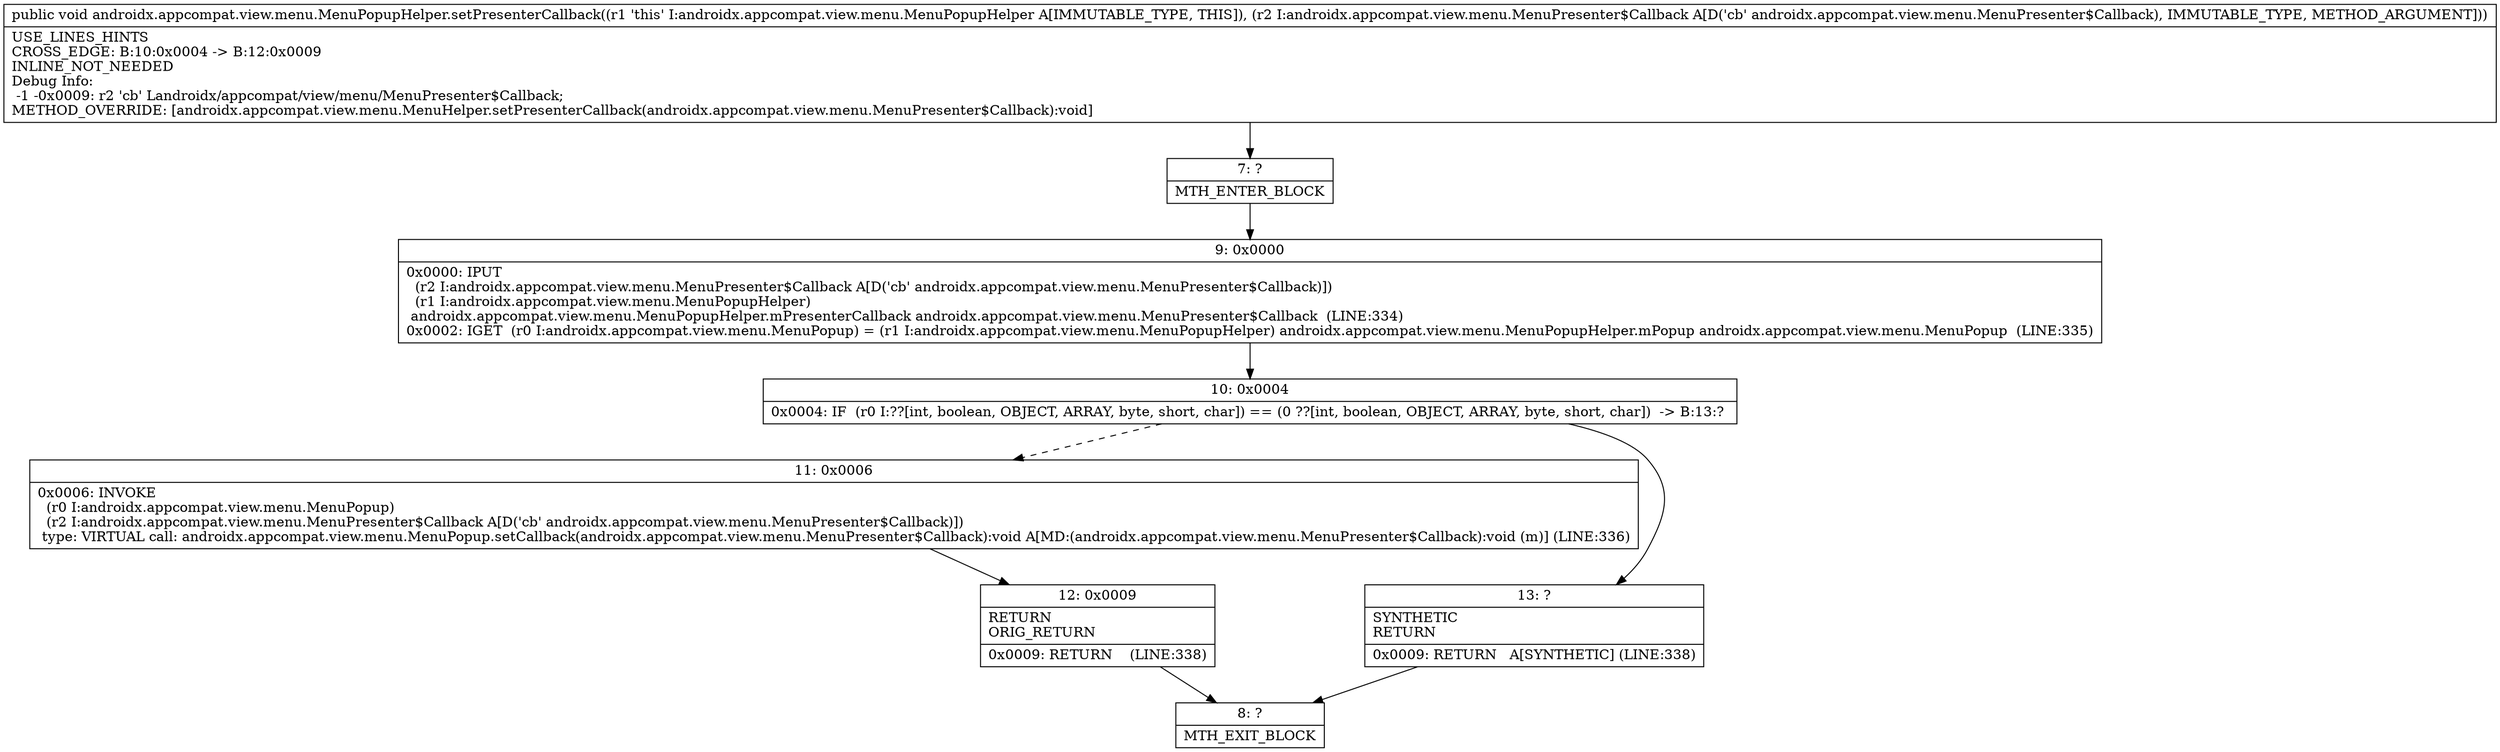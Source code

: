 digraph "CFG forandroidx.appcompat.view.menu.MenuPopupHelper.setPresenterCallback(Landroidx\/appcompat\/view\/menu\/MenuPresenter$Callback;)V" {
Node_7 [shape=record,label="{7\:\ ?|MTH_ENTER_BLOCK\l}"];
Node_9 [shape=record,label="{9\:\ 0x0000|0x0000: IPUT  \l  (r2 I:androidx.appcompat.view.menu.MenuPresenter$Callback A[D('cb' androidx.appcompat.view.menu.MenuPresenter$Callback)])\l  (r1 I:androidx.appcompat.view.menu.MenuPopupHelper)\l androidx.appcompat.view.menu.MenuPopupHelper.mPresenterCallback androidx.appcompat.view.menu.MenuPresenter$Callback  (LINE:334)\l0x0002: IGET  (r0 I:androidx.appcompat.view.menu.MenuPopup) = (r1 I:androidx.appcompat.view.menu.MenuPopupHelper) androidx.appcompat.view.menu.MenuPopupHelper.mPopup androidx.appcompat.view.menu.MenuPopup  (LINE:335)\l}"];
Node_10 [shape=record,label="{10\:\ 0x0004|0x0004: IF  (r0 I:??[int, boolean, OBJECT, ARRAY, byte, short, char]) == (0 ??[int, boolean, OBJECT, ARRAY, byte, short, char])  \-\> B:13:? \l}"];
Node_11 [shape=record,label="{11\:\ 0x0006|0x0006: INVOKE  \l  (r0 I:androidx.appcompat.view.menu.MenuPopup)\l  (r2 I:androidx.appcompat.view.menu.MenuPresenter$Callback A[D('cb' androidx.appcompat.view.menu.MenuPresenter$Callback)])\l type: VIRTUAL call: androidx.appcompat.view.menu.MenuPopup.setCallback(androidx.appcompat.view.menu.MenuPresenter$Callback):void A[MD:(androidx.appcompat.view.menu.MenuPresenter$Callback):void (m)] (LINE:336)\l}"];
Node_12 [shape=record,label="{12\:\ 0x0009|RETURN\lORIG_RETURN\l|0x0009: RETURN    (LINE:338)\l}"];
Node_8 [shape=record,label="{8\:\ ?|MTH_EXIT_BLOCK\l}"];
Node_13 [shape=record,label="{13\:\ ?|SYNTHETIC\lRETURN\l|0x0009: RETURN   A[SYNTHETIC] (LINE:338)\l}"];
MethodNode[shape=record,label="{public void androidx.appcompat.view.menu.MenuPopupHelper.setPresenterCallback((r1 'this' I:androidx.appcompat.view.menu.MenuPopupHelper A[IMMUTABLE_TYPE, THIS]), (r2 I:androidx.appcompat.view.menu.MenuPresenter$Callback A[D('cb' androidx.appcompat.view.menu.MenuPresenter$Callback), IMMUTABLE_TYPE, METHOD_ARGUMENT]))  | USE_LINES_HINTS\lCROSS_EDGE: B:10:0x0004 \-\> B:12:0x0009\lINLINE_NOT_NEEDED\lDebug Info:\l  \-1 \-0x0009: r2 'cb' Landroidx\/appcompat\/view\/menu\/MenuPresenter$Callback;\lMETHOD_OVERRIDE: [androidx.appcompat.view.menu.MenuHelper.setPresenterCallback(androidx.appcompat.view.menu.MenuPresenter$Callback):void]\l}"];
MethodNode -> Node_7;Node_7 -> Node_9;
Node_9 -> Node_10;
Node_10 -> Node_11[style=dashed];
Node_10 -> Node_13;
Node_11 -> Node_12;
Node_12 -> Node_8;
Node_13 -> Node_8;
}

